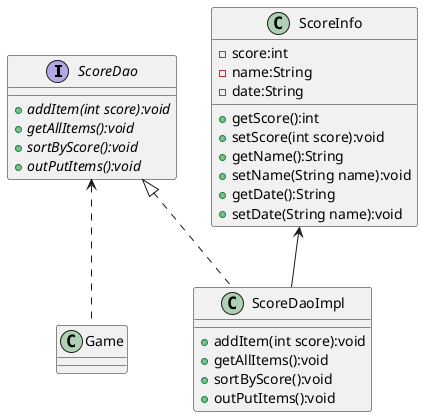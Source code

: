 @startuml DataAccessObjectPattern
'https://plantuml.com/sequence-diagram

interface ScoreDao{
    + {abstract} addItem(int score):void
    + {abstract} getAllItems():void
    + {abstract} sortByScore():void
    + {abstract} outPutItems():void
}
ScoreDao <.. Game

class ScoreDaoImpl{
    + addItem(int score):void
    + getAllItems():void
    + sortByScore():void
    + outPutItems():void
}
ScoreDao <|..ScoreDaoImpl

class ScoreInfo{
    - score:int
    - name:String
    - date:String

    + getScore():int
    + setScore(int score):void
    + getName():String
    + setName(String name):void
    + getDate():String
    + setDate(String name):void
}
ScoreInfo <-- ScoreDaoImpl

class Game{
}

@enduml